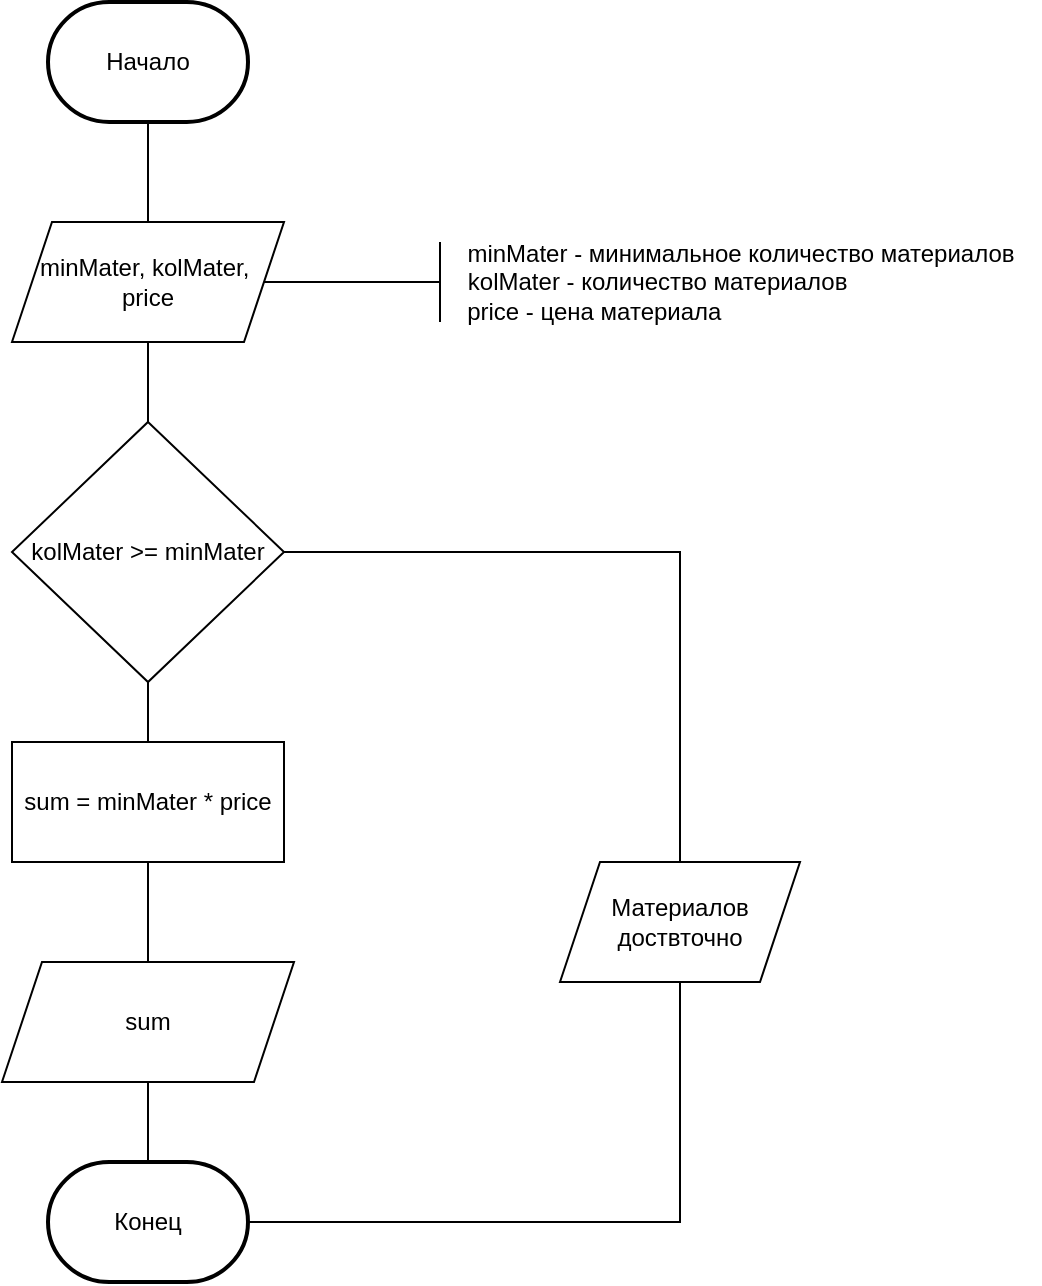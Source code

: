 <mxfile version="24.7.12">
  <diagram name="Страница — 1" id="UzoB-SKU8dqvIC3F3B4b">
    <mxGraphModel dx="1380" dy="747" grid="1" gridSize="10" guides="1" tooltips="1" connect="1" arrows="1" fold="1" page="1" pageScale="1" pageWidth="827" pageHeight="1169" math="0" shadow="0">
      <root>
        <mxCell id="0" />
        <mxCell id="1" parent="0" />
        <mxCell id="m42j-4T92V6Gx8V7wr2U-1" value="Начало" style="strokeWidth=2;html=1;shape=mxgraph.flowchart.terminator;whiteSpace=wrap;" vertex="1" parent="1">
          <mxGeometry x="324" y="40" width="100" height="60" as="geometry" />
        </mxCell>
        <mxCell id="m42j-4T92V6Gx8V7wr2U-2" value="minMater, kolMater,&amp;nbsp;&lt;br&gt;price" style="shape=parallelogram;perimeter=parallelogramPerimeter;whiteSpace=wrap;html=1;fixedSize=1;" vertex="1" parent="1">
          <mxGeometry x="306" y="150" width="136" height="60" as="geometry" />
        </mxCell>
        <mxCell id="m42j-4T92V6Gx8V7wr2U-3" value="" style="endArrow=none;html=1;rounded=0;entryX=0.5;entryY=1;entryDx=0;entryDy=0;entryPerimeter=0;exitX=0.5;exitY=0;exitDx=0;exitDy=0;" edge="1" parent="1" source="m42j-4T92V6Gx8V7wr2U-2" target="m42j-4T92V6Gx8V7wr2U-1">
          <mxGeometry width="50" height="50" relative="1" as="geometry">
            <mxPoint x="260" y="320" as="sourcePoint" />
            <mxPoint x="310" y="270" as="targetPoint" />
          </mxGeometry>
        </mxCell>
        <mxCell id="m42j-4T92V6Gx8V7wr2U-4" value="" style="endArrow=none;html=1;rounded=0;exitX=1;exitY=0.5;exitDx=0;exitDy=0;" edge="1" parent="1" source="m42j-4T92V6Gx8V7wr2U-2">
          <mxGeometry width="50" height="50" relative="1" as="geometry">
            <mxPoint x="440" y="300" as="sourcePoint" />
            <mxPoint x="520" y="180" as="targetPoint" />
          </mxGeometry>
        </mxCell>
        <mxCell id="m42j-4T92V6Gx8V7wr2U-5" value="" style="endArrow=none;html=1;rounded=0;" edge="1" parent="1">
          <mxGeometry width="50" height="50" relative="1" as="geometry">
            <mxPoint x="520" y="200" as="sourcePoint" />
            <mxPoint x="520" y="160" as="targetPoint" />
          </mxGeometry>
        </mxCell>
        <mxCell id="m42j-4T92V6Gx8V7wr2U-6" value="minMater - минимальное количество материалов&lt;br&gt;kolMater - количество материалов&amp;nbsp; &amp;nbsp; &amp;nbsp; &amp;nbsp; &amp;nbsp; &amp;nbsp; &amp;nbsp; &amp;nbsp; &amp;nbsp; &amp;nbsp; &amp;nbsp; &amp;nbsp; &amp;nbsp;&lt;br&gt;price - цена материала&amp;nbsp; &amp;nbsp; &amp;nbsp; &amp;nbsp; &amp;nbsp; &amp;nbsp; &amp;nbsp; &amp;nbsp; &amp;nbsp; &amp;nbsp; &amp;nbsp; &amp;nbsp; &amp;nbsp; &amp;nbsp; &amp;nbsp; &amp;nbsp; &amp;nbsp; &amp;nbsp; &amp;nbsp; &amp;nbsp; &amp;nbsp; &amp;nbsp;&amp;nbsp;" style="text;html=1;align=center;verticalAlign=middle;resizable=0;points=[];autosize=1;strokeColor=none;fillColor=none;" vertex="1" parent="1">
          <mxGeometry x="520" y="150" width="300" height="60" as="geometry" />
        </mxCell>
        <mxCell id="m42j-4T92V6Gx8V7wr2U-8" value="kolMater &amp;gt;= minMater" style="rhombus;whiteSpace=wrap;html=1;" vertex="1" parent="1">
          <mxGeometry x="306" y="250" width="136" height="130" as="geometry" />
        </mxCell>
        <mxCell id="m42j-4T92V6Gx8V7wr2U-11" value="sum = minMater * price" style="rounded=0;whiteSpace=wrap;html=1;" vertex="1" parent="1">
          <mxGeometry x="306" y="410" width="136" height="60" as="geometry" />
        </mxCell>
        <mxCell id="m42j-4T92V6Gx8V7wr2U-12" value="sum" style="shape=parallelogram;perimeter=parallelogramPerimeter;whiteSpace=wrap;html=1;fixedSize=1;" vertex="1" parent="1">
          <mxGeometry x="301" y="520" width="146" height="60" as="geometry" />
        </mxCell>
        <mxCell id="m42j-4T92V6Gx8V7wr2U-13" value="Конец" style="strokeWidth=2;html=1;shape=mxgraph.flowchart.terminator;whiteSpace=wrap;" vertex="1" parent="1">
          <mxGeometry x="324" y="620" width="100" height="60" as="geometry" />
        </mxCell>
        <mxCell id="m42j-4T92V6Gx8V7wr2U-14" value="Материалов доствточно" style="shape=parallelogram;perimeter=parallelogramPerimeter;whiteSpace=wrap;html=1;fixedSize=1;" vertex="1" parent="1">
          <mxGeometry x="580" y="470" width="120" height="60" as="geometry" />
        </mxCell>
        <mxCell id="m42j-4T92V6Gx8V7wr2U-15" value="" style="endArrow=none;html=1;rounded=0;edgeStyle=orthogonalEdgeStyle;exitX=1;exitY=0.5;exitDx=0;exitDy=0;entryX=0.5;entryY=0;entryDx=0;entryDy=0;" edge="1" parent="1" source="m42j-4T92V6Gx8V7wr2U-8" target="m42j-4T92V6Gx8V7wr2U-14">
          <mxGeometry width="50" height="50" relative="1" as="geometry">
            <mxPoint x="530" y="380" as="sourcePoint" />
            <mxPoint x="630" y="440" as="targetPoint" />
          </mxGeometry>
        </mxCell>
        <mxCell id="m42j-4T92V6Gx8V7wr2U-16" value="" style="endArrow=none;html=1;rounded=0;entryX=0.5;entryY=1;entryDx=0;entryDy=0;edgeStyle=orthogonalEdgeStyle;exitX=1;exitY=0.5;exitDx=0;exitDy=0;exitPerimeter=0;" edge="1" parent="1" source="m42j-4T92V6Gx8V7wr2U-13" target="m42j-4T92V6Gx8V7wr2U-14">
          <mxGeometry width="50" height="50" relative="1" as="geometry">
            <mxPoint x="190" y="610" as="sourcePoint" />
            <mxPoint x="240" y="560" as="targetPoint" />
          </mxGeometry>
        </mxCell>
        <mxCell id="m42j-4T92V6Gx8V7wr2U-17" value="" style="endArrow=none;html=1;rounded=0;entryX=0.5;entryY=1;entryDx=0;entryDy=0;exitX=0.5;exitY=0;exitDx=0;exitDy=0;" edge="1" parent="1" source="m42j-4T92V6Gx8V7wr2U-8" target="m42j-4T92V6Gx8V7wr2U-2">
          <mxGeometry width="50" height="50" relative="1" as="geometry">
            <mxPoint x="220" y="540" as="sourcePoint" />
            <mxPoint x="270" y="490" as="targetPoint" />
          </mxGeometry>
        </mxCell>
        <mxCell id="m42j-4T92V6Gx8V7wr2U-21" value="" style="endArrow=none;html=1;rounded=0;entryX=0.5;entryY=1;entryDx=0;entryDy=0;exitX=0.5;exitY=0;exitDx=0;exitDy=0;" edge="1" parent="1" source="m42j-4T92V6Gx8V7wr2U-12" target="m42j-4T92V6Gx8V7wr2U-11">
          <mxGeometry width="50" height="50" relative="1" as="geometry">
            <mxPoint x="240" y="750" as="sourcePoint" />
            <mxPoint x="290" y="700" as="targetPoint" />
          </mxGeometry>
        </mxCell>
        <mxCell id="m42j-4T92V6Gx8V7wr2U-22" value="" style="endArrow=none;html=1;rounded=0;entryX=0.5;entryY=1;entryDx=0;entryDy=0;exitX=0.5;exitY=0;exitDx=0;exitDy=0;exitPerimeter=0;" edge="1" parent="1" source="m42j-4T92V6Gx8V7wr2U-13" target="m42j-4T92V6Gx8V7wr2U-12">
          <mxGeometry width="50" height="50" relative="1" as="geometry">
            <mxPoint x="250" y="850" as="sourcePoint" />
            <mxPoint x="300" y="800" as="targetPoint" />
          </mxGeometry>
        </mxCell>
        <mxCell id="m42j-4T92V6Gx8V7wr2U-23" value="" style="endArrow=none;html=1;rounded=0;entryX=0.5;entryY=1;entryDx=0;entryDy=0;exitX=0.5;exitY=0;exitDx=0;exitDy=0;" edge="1" parent="1" source="m42j-4T92V6Gx8V7wr2U-11" target="m42j-4T92V6Gx8V7wr2U-8">
          <mxGeometry width="50" height="50" relative="1" as="geometry">
            <mxPoint x="460" y="430" as="sourcePoint" />
            <mxPoint x="510" y="380" as="targetPoint" />
          </mxGeometry>
        </mxCell>
      </root>
    </mxGraphModel>
  </diagram>
</mxfile>
